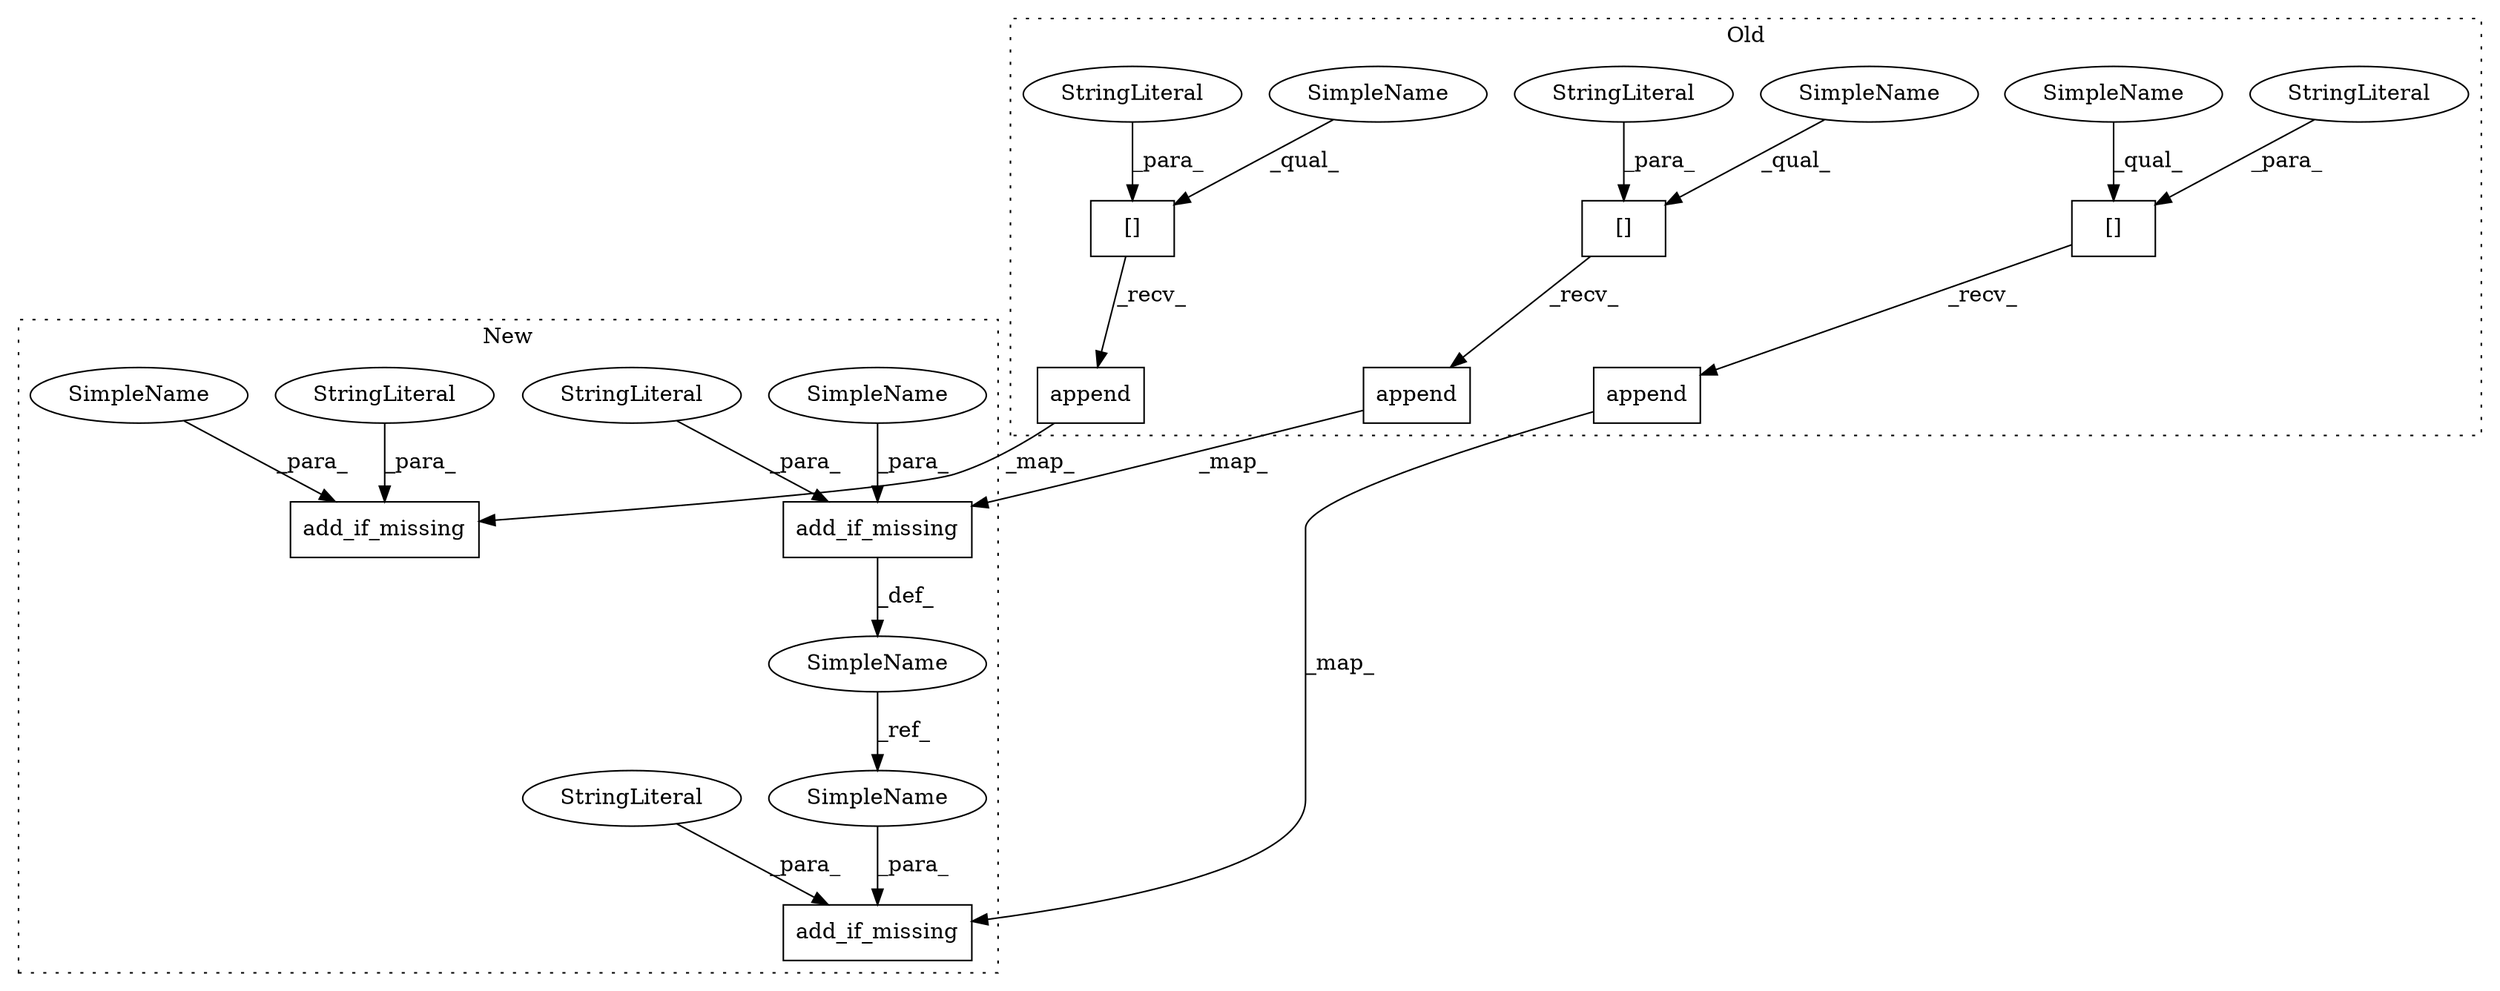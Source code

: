 digraph G {
subgraph cluster0 {
1 [label="append" a="32" s="5339,5376" l="7,1" shape="box"];
3 [label="[]" a="2" s="5307,5337" l="4,1" shape="box"];
4 [label="StringLiteral" a="45" s="5311" l="26" shape="ellipse"];
8 [label="append" a="32" s="5245,5282" l="7,1" shape="box"];
9 [label="[]" a="2" s="5219,5243" l="4,1" shape="box"];
11 [label="StringLiteral" a="45" s="5223" l="20" shape="ellipse"];
13 [label="append" a="32" s="5687,5712" l="7,1" shape="box"];
14 [label="[]" a="2" s="5661,5685" l="4,1" shape="box"];
15 [label="StringLiteral" a="45" s="5665" l="20" shape="ellipse"];
17 [label="SimpleName" a="42" s="5219" l="3" shape="ellipse"];
18 [label="SimpleName" a="42" s="5307" l="3" shape="ellipse"];
19 [label="SimpleName" a="42" s="5661" l="3" shape="ellipse"];
label = "Old";
style="dotted";
}
subgraph cluster1 {
2 [label="add_if_missing" a="32" s="5440,5516" l="15,1" shape="box"];
5 [label="StringLiteral" a="45" s="5459" l="26" shape="ellipse"];
6 [label="SimpleName" a="42" s="5337" l="3" shape="ellipse"];
7 [label="add_if_missing" a="32" s="5341,5411" l="15,1" shape="box"];
10 [label="StringLiteral" a="45" s="5360" l="20" shape="ellipse"];
12 [label="add_if_missing" a="32" s="5827,5885" l="15,1" shape="box"];
16 [label="StringLiteral" a="45" s="5846" l="20" shape="ellipse"];
20 [label="SimpleName" a="42" s="5455" l="3" shape="ellipse"];
21 [label="SimpleName" a="42" s="5356" l="3" shape="ellipse"];
22 [label="SimpleName" a="42" s="5842" l="3" shape="ellipse"];
label = "New";
style="dotted";
}
1 -> 2 [label="_map_"];
3 -> 1 [label="_recv_"];
4 -> 3 [label="_para_"];
5 -> 2 [label="_para_"];
6 -> 20 [label="_ref_"];
7 -> 6 [label="_def_"];
8 -> 7 [label="_map_"];
9 -> 8 [label="_recv_"];
10 -> 7 [label="_para_"];
11 -> 9 [label="_para_"];
13 -> 12 [label="_map_"];
14 -> 13 [label="_recv_"];
15 -> 14 [label="_para_"];
16 -> 12 [label="_para_"];
17 -> 9 [label="_qual_"];
18 -> 3 [label="_qual_"];
19 -> 14 [label="_qual_"];
20 -> 2 [label="_para_"];
21 -> 7 [label="_para_"];
22 -> 12 [label="_para_"];
}